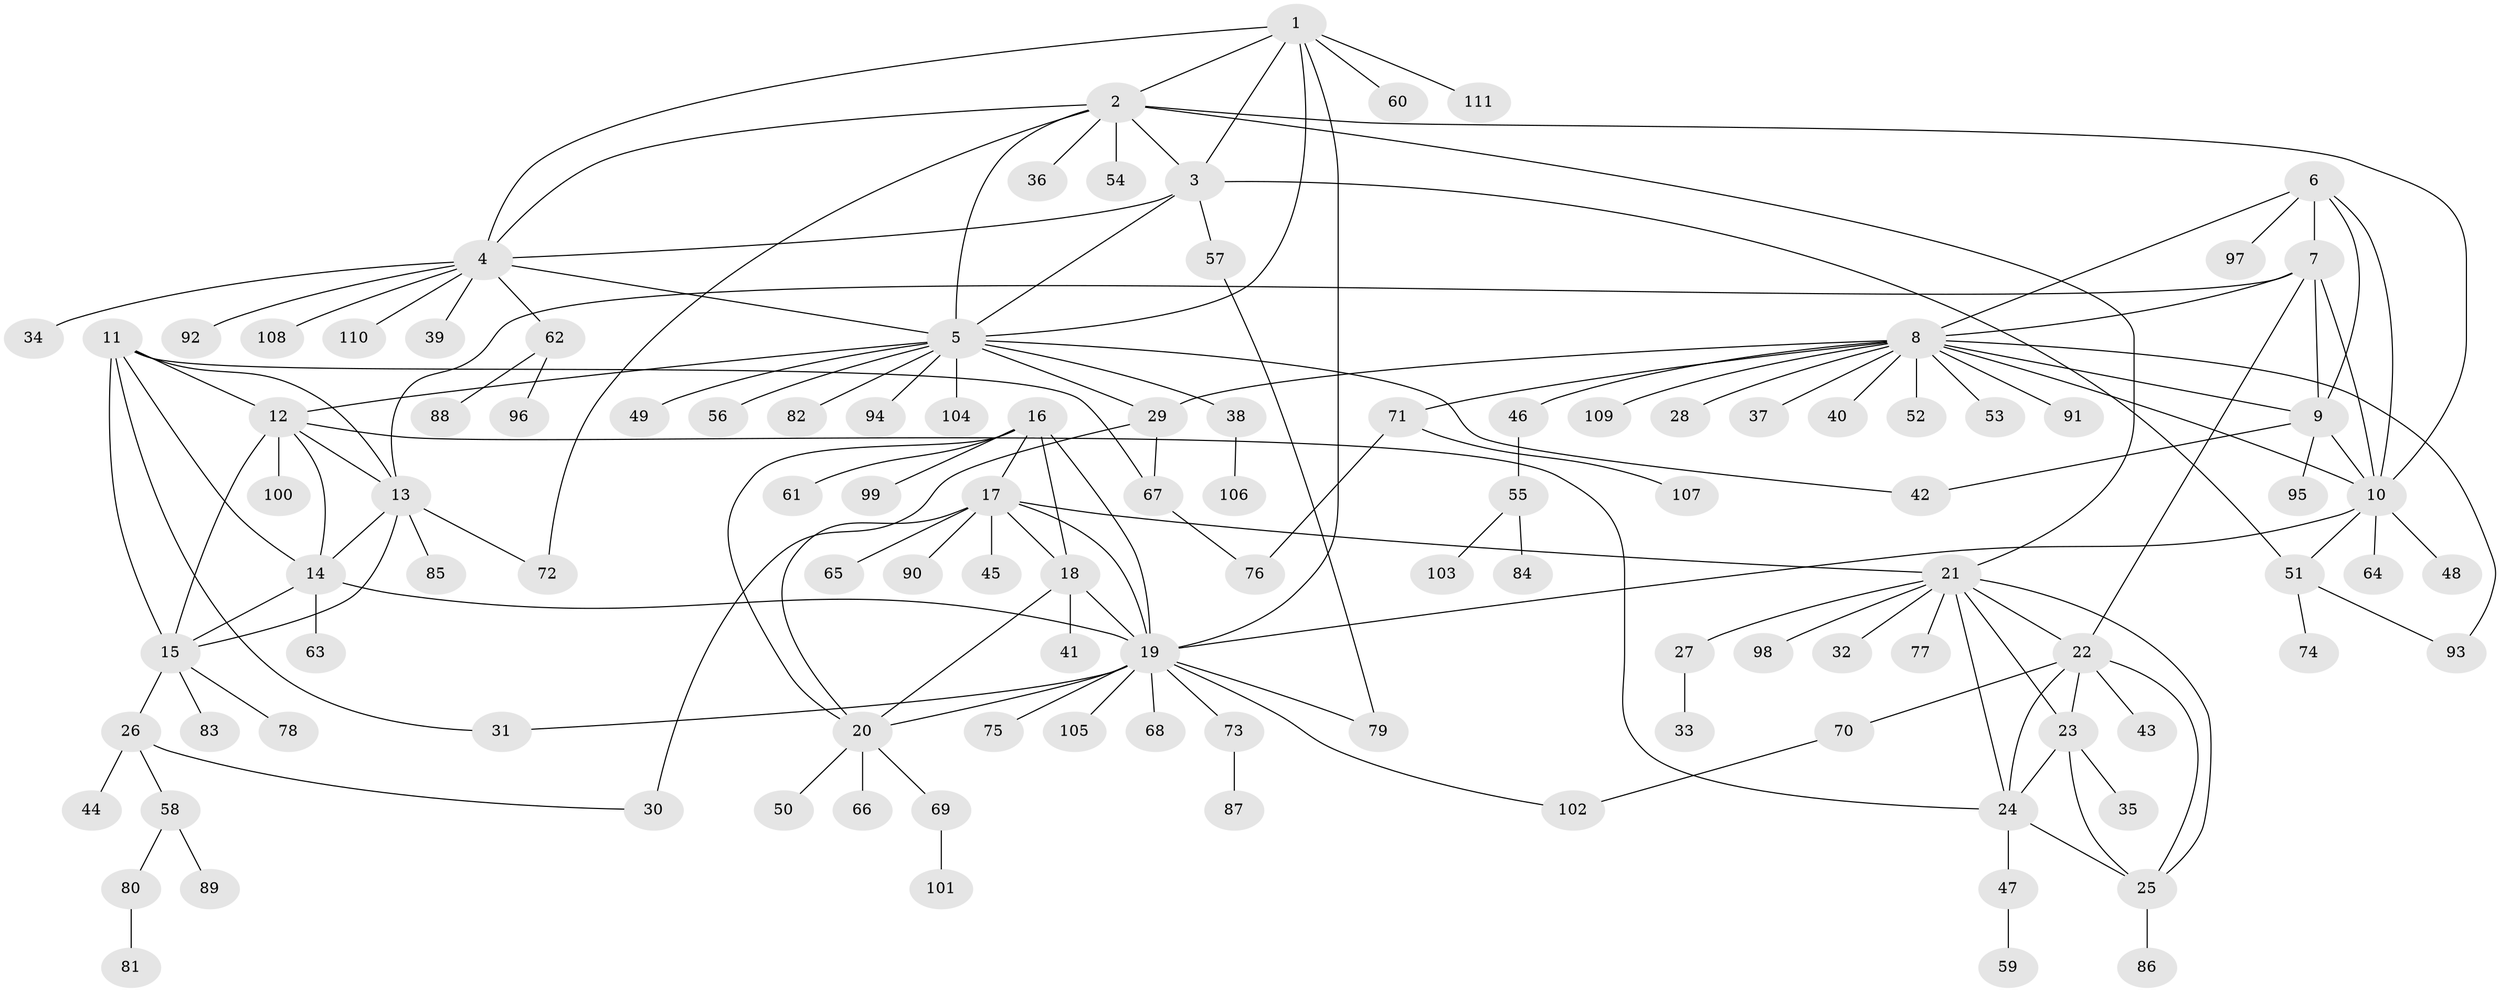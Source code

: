 // coarse degree distribution, {4: 0.08823529411764706, 6: 0.08823529411764706, 1: 0.5, 8: 0.08823529411764706, 5: 0.058823529411764705, 2: 0.14705882352941177, 7: 0.029411764705882353}
// Generated by graph-tools (version 1.1) at 2025/37/03/04/25 23:37:42]
// undirected, 111 vertices, 157 edges
graph export_dot {
  node [color=gray90,style=filled];
  1;
  2;
  3;
  4;
  5;
  6;
  7;
  8;
  9;
  10;
  11;
  12;
  13;
  14;
  15;
  16;
  17;
  18;
  19;
  20;
  21;
  22;
  23;
  24;
  25;
  26;
  27;
  28;
  29;
  30;
  31;
  32;
  33;
  34;
  35;
  36;
  37;
  38;
  39;
  40;
  41;
  42;
  43;
  44;
  45;
  46;
  47;
  48;
  49;
  50;
  51;
  52;
  53;
  54;
  55;
  56;
  57;
  58;
  59;
  60;
  61;
  62;
  63;
  64;
  65;
  66;
  67;
  68;
  69;
  70;
  71;
  72;
  73;
  74;
  75;
  76;
  77;
  78;
  79;
  80;
  81;
  82;
  83;
  84;
  85;
  86;
  87;
  88;
  89;
  90;
  91;
  92;
  93;
  94;
  95;
  96;
  97;
  98;
  99;
  100;
  101;
  102;
  103;
  104;
  105;
  106;
  107;
  108;
  109;
  110;
  111;
  1 -- 2;
  1 -- 3;
  1 -- 4;
  1 -- 5;
  1 -- 19;
  1 -- 60;
  1 -- 111;
  2 -- 3;
  2 -- 4;
  2 -- 5;
  2 -- 10;
  2 -- 21;
  2 -- 36;
  2 -- 54;
  2 -- 72;
  3 -- 4;
  3 -- 5;
  3 -- 51;
  3 -- 57;
  4 -- 5;
  4 -- 34;
  4 -- 39;
  4 -- 62;
  4 -- 92;
  4 -- 108;
  4 -- 110;
  5 -- 12;
  5 -- 29;
  5 -- 38;
  5 -- 42;
  5 -- 49;
  5 -- 56;
  5 -- 82;
  5 -- 94;
  5 -- 104;
  6 -- 7;
  6 -- 8;
  6 -- 9;
  6 -- 10;
  6 -- 97;
  7 -- 8;
  7 -- 9;
  7 -- 10;
  7 -- 13;
  7 -- 22;
  8 -- 9;
  8 -- 10;
  8 -- 28;
  8 -- 29;
  8 -- 37;
  8 -- 40;
  8 -- 46;
  8 -- 52;
  8 -- 53;
  8 -- 71;
  8 -- 91;
  8 -- 93;
  8 -- 109;
  9 -- 10;
  9 -- 42;
  9 -- 95;
  10 -- 19;
  10 -- 48;
  10 -- 51;
  10 -- 64;
  11 -- 12;
  11 -- 13;
  11 -- 14;
  11 -- 15;
  11 -- 31;
  11 -- 67;
  12 -- 13;
  12 -- 14;
  12 -- 15;
  12 -- 24;
  12 -- 100;
  13 -- 14;
  13 -- 15;
  13 -- 72;
  13 -- 85;
  14 -- 15;
  14 -- 19;
  14 -- 63;
  15 -- 26;
  15 -- 78;
  15 -- 83;
  16 -- 17;
  16 -- 18;
  16 -- 19;
  16 -- 20;
  16 -- 61;
  16 -- 99;
  17 -- 18;
  17 -- 19;
  17 -- 20;
  17 -- 21;
  17 -- 45;
  17 -- 65;
  17 -- 90;
  18 -- 19;
  18 -- 20;
  18 -- 41;
  19 -- 20;
  19 -- 31;
  19 -- 68;
  19 -- 73;
  19 -- 75;
  19 -- 79;
  19 -- 102;
  19 -- 105;
  20 -- 50;
  20 -- 66;
  20 -- 69;
  21 -- 22;
  21 -- 23;
  21 -- 24;
  21 -- 25;
  21 -- 27;
  21 -- 32;
  21 -- 77;
  21 -- 98;
  22 -- 23;
  22 -- 24;
  22 -- 25;
  22 -- 43;
  22 -- 70;
  23 -- 24;
  23 -- 25;
  23 -- 35;
  24 -- 25;
  24 -- 47;
  25 -- 86;
  26 -- 30;
  26 -- 44;
  26 -- 58;
  27 -- 33;
  29 -- 30;
  29 -- 67;
  38 -- 106;
  46 -- 55;
  47 -- 59;
  51 -- 74;
  51 -- 93;
  55 -- 84;
  55 -- 103;
  57 -- 79;
  58 -- 80;
  58 -- 89;
  62 -- 88;
  62 -- 96;
  67 -- 76;
  69 -- 101;
  70 -- 102;
  71 -- 76;
  71 -- 107;
  73 -- 87;
  80 -- 81;
}
